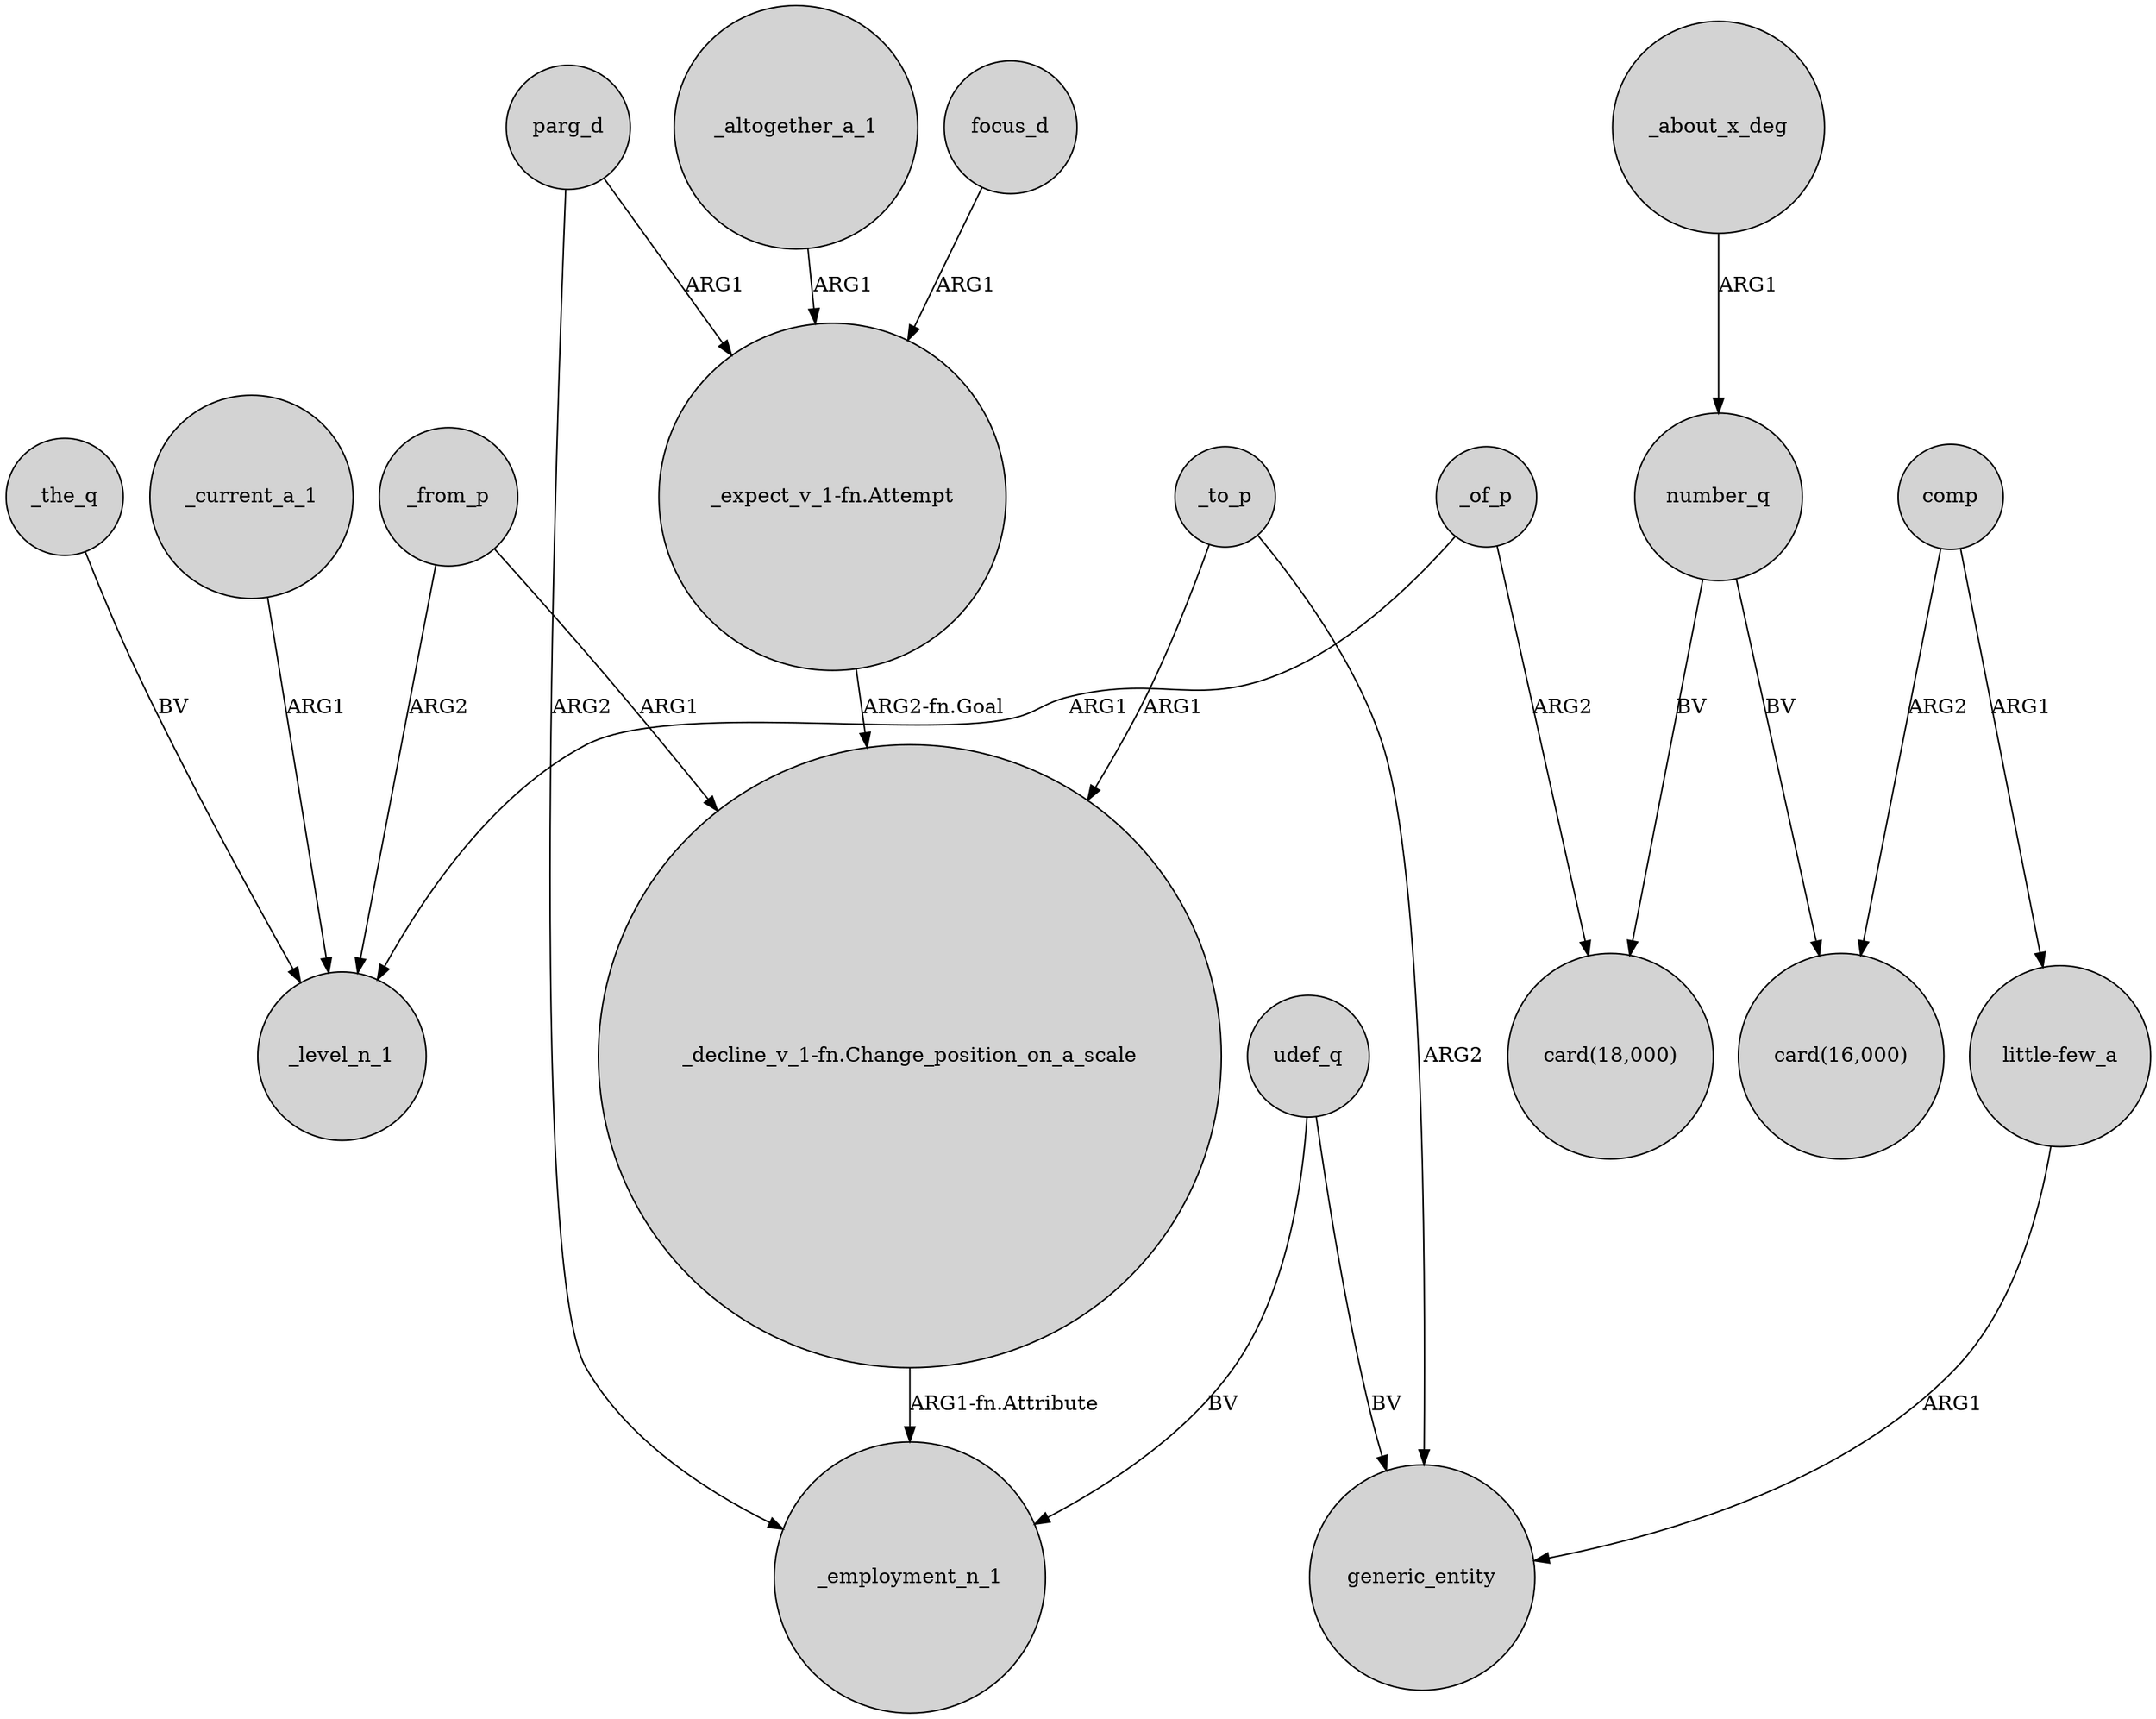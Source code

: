digraph {
	node [shape=circle style=filled]
	_of_p -> _level_n_1 [label=ARG1]
	_the_q -> _level_n_1 [label=BV]
	_to_p -> generic_entity [label=ARG2]
	udef_q -> _employment_n_1 [label=BV]
	"_expect_v_1-fn.Attempt" -> "_decline_v_1-fn.Change_position_on_a_scale" [label="ARG2-fn.Goal"]
	_from_p -> "_decline_v_1-fn.Change_position_on_a_scale" [label=ARG1]
	_to_p -> "_decline_v_1-fn.Change_position_on_a_scale" [label=ARG1]
	_current_a_1 -> _level_n_1 [label=ARG1]
	focus_d -> "_expect_v_1-fn.Attempt" [label=ARG1]
	comp -> "card(16,000)" [label=ARG2]
	_from_p -> _level_n_1 [label=ARG2]
	"_decline_v_1-fn.Change_position_on_a_scale" -> _employment_n_1 [label="ARG1-fn.Attribute"]
	"little-few_a" -> generic_entity [label=ARG1]
	udef_q -> generic_entity [label=BV]
	number_q -> "card(18,000)" [label=BV]
	number_q -> "card(16,000)" [label=BV]
	parg_d -> _employment_n_1 [label=ARG2]
	_altogether_a_1 -> "_expect_v_1-fn.Attempt" [label=ARG1]
	_about_x_deg -> number_q [label=ARG1]
	comp -> "little-few_a" [label=ARG1]
	_of_p -> "card(18,000)" [label=ARG2]
	parg_d -> "_expect_v_1-fn.Attempt" [label=ARG1]
}

